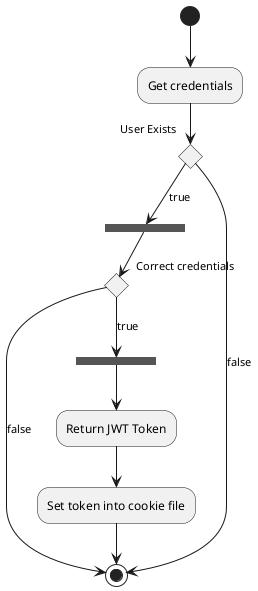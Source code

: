 @startuml Registration

(*) --> "Get credentials"

if "User Exists" then
  -->[true] ===B1===
else
  -->[false] (*)
endif

===B1=== -->if "Correct credentials" then
    -->[true] ===B2===
    else
    -->[false] (*)
    endif

===B2=== -->Return JWT Token
-->Set token into cookie file
-->(*)

@enduml